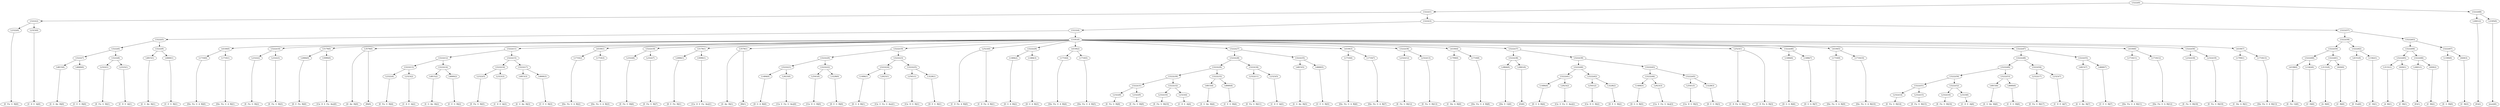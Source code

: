 digraph sample{
"L2322(0)"->"[E  Fis  G  B](0)"
"L2323(0)"->"[C  D  E  A](0)"
"L5222(2)"->"L2322(0)"
"L5222(2)"->"L2323(0)"
"L4815(0)"->"[E  G  Ais  B](0)"
"L4660(0)"->"[C  E  G  B](0)"
"L5222(7)"->"L4815(0)"
"L5222(7)"->"L4660(0)"
"L2322(1)"->"[E  Fis  G  B](1)"
"L2323(1)"->"[C  D  E  A](1)"
"L5222(8)"->"L2322(1)"
"L5222(8)"->"L2323(1)"
"L5222(6)"->"L5222(7)"
"L5222(6)"->"L5222(8)"
"L4815(1)"->"[E  G  Ais  B](1)"
"L4660(1)"->"[C  E  G  B](1)"
"L5222(9)"->"L4815(1)"
"L5222(9)"->"L4660(1)"
"L5222(5)"->"L5222(6)"
"L5222(5)"->"L5222(9)"
"L1710(0)"->"[Dis  Fis  G  A  B](0)"
"L1710(1)"->"[Dis  Fis  G  A  B](1)"
"L4330(0)"->"L1710(0)"
"L4330(0)"->"L1710(1)"
"L2322(2)"->"[E  Fis  G  B](2)"
"L2322(3)"->"[E  Fis  G  B](3)"
"L5222(10)"->"L2322(2)"
"L5222(10)"->"L2322(3)"
"L2684(0)"->"[D  E  Fis  B](0)"
"L5090(0)"->"[Cis  D  E  Fis  Ais](0)"
"L5179(0)"->"L2684(0)"
"L5179(0)"->"L5090(0)"
"L3579(0)"->"[D  Ais  B](0)"
"L3579(0)"->"[B](0)"
"L2322(4)"->"[E  Fis  G  B](4)"
"L2323(2)"->"[C  D  E  A](2)"
"L5222(13)"->"L2322(4)"
"L5222(13)"->"L2323(2)"
"L4815(2)"->"[E  G  Ais  B](2)"
"L4660(2)"->"[C  E  G  B](2)"
"L5222(14)"->"L4815(2)"
"L5222(14)"->"L4660(2)"
"L5222(12)"->"L5222(13)"
"L5222(12)"->"L5222(14)"
"L2322(5)"->"[E  Fis  G  B](5)"
"L2323(3)"->"[C  D  E  A](3)"
"L5222(16)"->"L2322(5)"
"L5222(16)"->"L2323(3)"
"L4815(3)"->"[E  G  Ais  B](3)"
"L4660(3)"->"[C  E  G  B](3)"
"L5222(17)"->"L4815(3)"
"L5222(17)"->"L4660(3)"
"L5222(15)"->"L5222(16)"
"L5222(15)"->"L5222(17)"
"L5222(11)"->"L5222(12)"
"L5222(11)"->"L5222(15)"
"L1710(2)"->"[Dis  Fis  G  A  B](2)"
"L1710(3)"->"[Dis  Fis  G  A  B](3)"
"L4330(1)"->"L1710(2)"
"L4330(1)"->"L1710(3)"
"L2322(6)"->"[E  Fis  G  B](6)"
"L2322(7)"->"[E  Fis  G  B](7)"
"L5222(18)"->"L2322(6)"
"L5222(18)"->"L2322(7)"
"L2684(1)"->"[D  E  Fis  B](1)"
"L5090(1)"->"[Cis  D  E  Fis  Ais](1)"
"L5179(1)"->"L2684(1)"
"L5179(1)"->"L5090(1)"
"L3579(1)"->"[D  Ais  B](1)"
"L3579(1)"->"[B](1)"
"L1484(0)"->"[D  G  A  B](0)"
"L2623(0)"->"[Cis  E  Fis  G  Ais](0)"
"L5222(21)"->"L1484(0)"
"L5222(21)"->"L2623(0)"
"L2541(0)"->"[Cis  D  G  B](0)"
"L3228(0)"->"[D  E  G  B](0)"
"L5222(22)"->"L2541(0)"
"L5222(22)"->"L3228(0)"
"L5222(20)"->"L5222(21)"
"L5222(20)"->"L5222(22)"
"L1484(1)"->"[D  G  A  B](1)"
"L2623(1)"->"[Cis  E  Fis  G  Ais](1)"
"L5222(24)"->"L1484(1)"
"L5222(24)"->"L2623(1)"
"L2541(1)"->"[Cis  D  G  B](1)"
"L3228(1)"->"[D  E  G  B](1)"
"L5222(25)"->"L2541(1)"
"L5222(25)"->"L3228(1)"
"L5222(23)"->"L5222(24)"
"L5222(23)"->"L5222(25)"
"L5222(19)"->"L5222(20)"
"L5222(19)"->"L5222(23)"
"L2523(0)"->"[C  D  Fis  A  B](0)"
"L2523(0)"->"[C  D  Fis  A  B](1)"
"L1484(2)"->"[D  G  A  B](2)"
"L1484(3)"->"[D  G  A  B](3)"
"L5222(26)"->"L1484(2)"
"L5222(26)"->"L1484(3)"
"L1710(4)"->"[Dis  Fis  G  A  B](4)"
"L1710(5)"->"[Dis  Fis  G  A  B](5)"
"L4330(2)"->"L1710(4)"
"L4330(2)"->"L1710(5)"
"L2322(8)"->"[E  Fis  G  B](8)"
"L2322(9)"->"[E  Fis  G  B](9)"
"L5222(31)"->"L2322(8)"
"L5222(31)"->"L2322(9)"
"L2322(10)"->"[E  Fis  G  B](10)"
"L2323(4)"->"[C  D  E  A](4)"
"L5222(32)"->"L2322(10)"
"L5222(32)"->"L2323(4)"
"L5222(30)"->"L5222(31)"
"L5222(30)"->"L5222(32)"
"L4815(4)"->"[E  G  Ais  B](4)"
"L4660(4)"->"[C  E  G  B](4)"
"L5222(33)"->"L4815(4)"
"L5222(33)"->"L4660(4)"
"L5222(29)"->"L5222(30)"
"L5222(29)"->"L5222(33)"
"L2322(11)"->"[E  Fis  G  B](11)"
"L2323(5)"->"[C  D  E  A](5)"
"L5222(34)"->"L2322(11)"
"L5222(34)"->"L2323(5)"
"L5222(28)"->"L5222(29)"
"L5222(28)"->"L5222(34)"
"L4815(5)"->"[E  G  Ais  B](5)"
"L4660(5)"->"[C  E  G  B](5)"
"L5222(35)"->"L4815(5)"
"L5222(35)"->"L4660(5)"
"L5222(27)"->"L5222(28)"
"L5222(27)"->"L5222(35)"
"L1710(6)"->"[Dis  Fis  G  A  B](6)"
"L1710(7)"->"[Dis  Fis  G  A  B](7)"
"L4330(3)"->"L1710(6)"
"L4330(3)"->"L1710(7)"
"L2322(12)"->"[E  Fis  G  B](12)"
"L2322(13)"->"[E  Fis  G  B](13)"
"L5222(36)"->"L2322(12)"
"L5222(36)"->"L2322(13)"
"L1709(0)"->"[C  Dis  A  B](0)"
"L1710(8)"->"[Dis  Fis  G  A  B](8)"
"L4330(4)"->"L1709(0)"
"L4330(4)"->"L1710(8)"
"L2864(0)"->"[Dis  E  G](0)"
"L2661(0)"->"[E](0)"
"L5222(38)"->"L2864(0)"
"L5222(38)"->"L2661(0)"
"L1484(4)"->"[D  G  A  B](4)"
"L2623(2)"->"[Cis  E  Fis  G  Ais](2)"
"L5222(41)"->"L1484(4)"
"L5222(41)"->"L2623(2)"
"L2541(2)"->"[Cis  D  G  B](2)"
"L3228(2)"->"[D  E  G  B](2)"
"L5222(42)"->"L2541(2)"
"L5222(42)"->"L3228(2)"
"L5222(40)"->"L5222(41)"
"L5222(40)"->"L5222(42)"
"L1484(5)"->"[D  G  A  B](5)"
"L2623(3)"->"[Cis  E  Fis  G  Ais](3)"
"L5222(44)"->"L1484(5)"
"L5222(44)"->"L2623(3)"
"L2541(3)"->"[Cis  D  G  B](3)"
"L3228(3)"->"[D  E  G  B](3)"
"L5222(45)"->"L2541(3)"
"L5222(45)"->"L3228(3)"
"L5222(43)"->"L5222(44)"
"L5222(43)"->"L5222(45)"
"L5222(39)"->"L5222(40)"
"L5222(39)"->"L5222(43)"
"L5222(37)"->"L5222(38)"
"L5222(37)"->"L5222(39)"
"L2523(1)"->"[C  D  Fis  A  B](2)"
"L2523(1)"->"[C  D  Fis  A  B](3)"
"L1484(6)"->"[D  G  A  B](6)"
"L1484(7)"->"[D  G  A  B](7)"
"L5222(46)"->"L1484(6)"
"L5222(46)"->"L1484(7)"
"L1710(9)"->"[Dis  Fis  G  A  B](9)"
"L1710(10)"->"[Dis  Fis  G  A  B](10)"
"L4330(5)"->"L1710(9)"
"L4330(5)"->"L1710(10)"
"L2322(14)"->"[E  Fis  G  B](14)"
"L2322(15)"->"[E  Fis  G  B](15)"
"L5222(51)"->"L2322(14)"
"L5222(51)"->"L2322(15)"
"L2322(16)"->"[E  Fis  G  B](16)"
"L2323(6)"->"[C  D  E  A](6)"
"L5222(52)"->"L2322(16)"
"L5222(52)"->"L2323(6)"
"L5222(50)"->"L5222(51)"
"L5222(50)"->"L5222(52)"
"L4815(6)"->"[E  G  Ais  B](6)"
"L4660(6)"->"[C  E  G  B](6)"
"L5222(53)"->"L4815(6)"
"L5222(53)"->"L4660(6)"
"L5222(49)"->"L5222(50)"
"L5222(49)"->"L5222(53)"
"L2322(17)"->"[E  Fis  G  B](17)"
"L2323(7)"->"[C  D  E  A](7)"
"L5222(54)"->"L2322(17)"
"L5222(54)"->"L2323(7)"
"L5222(48)"->"L5222(49)"
"L5222(48)"->"L5222(54)"
"L4815(7)"->"[E  G  Ais  B](7)"
"L4660(7)"->"[C  E  G  B](7)"
"L5222(55)"->"L4815(7)"
"L5222(55)"->"L4660(7)"
"L5222(47)"->"L5222(48)"
"L5222(47)"->"L5222(55)"
"L1710(11)"->"[Dis  Fis  G  A  B](11)"
"L1710(12)"->"[Dis  Fis  G  A  B](12)"
"L4330(6)"->"L1710(11)"
"L4330(6)"->"L1710(12)"
"L2322(18)"->"[E  Fis  G  B](18)"
"L2322(19)"->"[E  Fis  G  B](19)"
"L5222(56)"->"L2322(18)"
"L5222(56)"->"L2322(19)"
"L1709(1)"->"[C  Dis  A  B](1)"
"L1710(13)"->"[Dis  Fis  G  A  B](13)"
"L4330(7)"->"L1709(1)"
"L4330(7)"->"L1710(13)"
"L5181(0)"->"L4330(0)"
"L5181(0)"->"L5222(10)"
"L5181(0)"->"L5179(0)"
"L5181(0)"->"L3579(0)"
"L5181(0)"->"L5222(11)"
"L5181(0)"->"L4330(1)"
"L5181(0)"->"L5222(18)"
"L5181(0)"->"L5179(1)"
"L5181(0)"->"L3579(1)"
"L5181(0)"->"L5222(19)"
"L5181(0)"->"L2523(0)"
"L5181(0)"->"L5222(26)"
"L5181(0)"->"L4330(2)"
"L5181(0)"->"L5222(27)"
"L5181(0)"->"L4330(3)"
"L5181(0)"->"L5222(36)"
"L5181(0)"->"L4330(4)"
"L5181(0)"->"L5222(37)"
"L5181(0)"->"L2523(1)"
"L5181(0)"->"L5222(46)"
"L5181(0)"->"L4330(5)"
"L5181(0)"->"L5222(47)"
"L5181(0)"->"L4330(6)"
"L5181(0)"->"L5222(56)"
"L5181(0)"->"L4330(7)"
"L5222(4)"->"L5222(5)"
"L5222(4)"->"L5181(0)"
"L4338(0)"->"[E  Fis  G](0)"
"L1342(0)"->"[C  D](0)"
"L5222(60)"->"L4338(0)"
"L5222(60)"->"L1342(0)"
"L3131(0)"->"[A  B](0)"
"L820(0)"->"[C  B](0)"
"L5222(61)"->"L3131(0)"
"L5222(61)"->"L820(0)"
"L5222(59)"->"L5222(60)"
"L5222(59)"->"L5222(61)"
"L4151(0)"->"[E  Fis](0)"
"L1342(1)"->"[C  D](1)"
"L5222(62)"->"L4151(0)"
"L5222(62)"->"L1342(1)"
"L5222(58)"->"L5222(59)"
"L5222(58)"->"L5222(62)"
"L3131(1)"->"[A  B](1)"
"L820(1)"->"[C  B](1)"
"L5222(65)"->"L3131(1)"
"L5222(65)"->"L820(1)"
"L2661(1)"->"[E](1)"
"L820(2)"->"[C  B](2)"
"L5222(66)"->"L2661(1)"
"L5222(66)"->"L820(2)"
"L5222(64)"->"L5222(65)"
"L5222(64)"->"L5222(66)"
"L1300(0)"->"[E  G  B](0)"
"L820(3)"->"[C  B](3)"
"L5222(67)"->"L1300(0)"
"L5222(67)"->"L820(3)"
"L5222(63)"->"L5222(64)"
"L5222(63)"->"L5222(67)"
"L5222(57)"->"L5222(58)"
"L5222(57)"->"L5222(63)"
"L5222(3)"->"L5222(4)"
"L5222(3)"->"L5222(57)"
"L5222(1)"->"L5222(2)"
"L5222(1)"->"L5222(3)"
"L2661(2)"->"[E](2)"
"L2185(0)"->"[rest](0)"
"L5222(68)"->"L2661(2)"
"L5222(68)"->"L2185(0)"
"L5222(0)"->"L5222(1)"
"L5222(0)"->"L5222(68)"
{rank = min; "L5222(0)"}
{rank = same; "L5222(1)"; "L5222(68)";}
{rank = same; "L5222(2)"; "L5222(3)"; "L2661(2)"; "L2185(0)";}
{rank = same; "L2322(0)"; "L2323(0)"; "L5222(4)"; "L5222(57)";}
{rank = same; "L5222(5)"; "L5181(0)"; "L5222(58)"; "L5222(63)";}
{rank = same; "L5222(6)"; "L5222(9)"; "L4330(0)"; "L5222(10)"; "L5179(0)"; "L3579(0)"; "L5222(11)"; "L4330(1)"; "L5222(18)"; "L5179(1)"; "L3579(1)"; "L5222(19)"; "L2523(0)"; "L5222(26)"; "L4330(2)"; "L5222(27)"; "L4330(3)"; "L5222(36)"; "L4330(4)"; "L5222(37)"; "L2523(1)"; "L5222(46)"; "L4330(5)"; "L5222(47)"; "L4330(6)"; "L5222(56)"; "L4330(7)"; "L5222(59)"; "L5222(62)"; "L5222(64)"; "L5222(67)";}
{rank = same; "L5222(7)"; "L5222(8)"; "L4815(1)"; "L4660(1)"; "L1710(0)"; "L1710(1)"; "L2322(2)"; "L2322(3)"; "L2684(0)"; "L5090(0)"; "L5222(12)"; "L5222(15)"; "L1710(2)"; "L1710(3)"; "L2322(6)"; "L2322(7)"; "L2684(1)"; "L5090(1)"; "L5222(20)"; "L5222(23)"; "L1484(2)"; "L1484(3)"; "L1710(4)"; "L1710(5)"; "L5222(28)"; "L5222(35)"; "L1710(6)"; "L1710(7)"; "L2322(12)"; "L2322(13)"; "L1709(0)"; "L1710(8)"; "L5222(38)"; "L5222(39)"; "L1484(6)"; "L1484(7)"; "L1710(9)"; "L1710(10)"; "L5222(48)"; "L5222(55)"; "L1710(11)"; "L1710(12)"; "L2322(18)"; "L2322(19)"; "L1709(1)"; "L1710(13)"; "L5222(60)"; "L5222(61)"; "L4151(0)"; "L1342(1)"; "L5222(65)"; "L5222(66)"; "L1300(0)"; "L820(3)";}
{rank = same; "L4815(0)"; "L4660(0)"; "L2322(1)"; "L2323(1)"; "L5222(13)"; "L5222(14)"; "L5222(16)"; "L5222(17)"; "L5222(21)"; "L5222(22)"; "L5222(24)"; "L5222(25)"; "L5222(29)"; "L5222(34)"; "L4815(5)"; "L4660(5)"; "L2864(0)"; "L2661(0)"; "L5222(40)"; "L5222(43)"; "L5222(49)"; "L5222(54)"; "L4815(7)"; "L4660(7)"; "L4338(0)"; "L1342(0)"; "L3131(0)"; "L820(0)"; "L3131(1)"; "L820(1)"; "L2661(1)"; "L820(2)";}
{rank = same; "L2322(4)"; "L2323(2)"; "L4815(2)"; "L4660(2)"; "L2322(5)"; "L2323(3)"; "L4815(3)"; "L4660(3)"; "L1484(0)"; "L2623(0)"; "L2541(0)"; "L3228(0)"; "L1484(1)"; "L2623(1)"; "L2541(1)"; "L3228(1)"; "L5222(30)"; "L5222(33)"; "L2322(11)"; "L2323(5)"; "L5222(41)"; "L5222(42)"; "L5222(44)"; "L5222(45)"; "L5222(50)"; "L5222(53)"; "L2322(17)"; "L2323(7)";}
{rank = same; "L5222(31)"; "L5222(32)"; "L4815(4)"; "L4660(4)"; "L1484(4)"; "L2623(2)"; "L2541(2)"; "L3228(2)"; "L1484(5)"; "L2623(3)"; "L2541(3)"; "L3228(3)"; "L5222(51)"; "L5222(52)"; "L4815(6)"; "L4660(6)";}
{rank = same; "L2322(8)"; "L2322(9)"; "L2322(10)"; "L2323(4)"; "L2322(14)"; "L2322(15)"; "L2322(16)"; "L2323(6)";}
{rank = max; "[A  B](0)"; "[A  B](1)"; "[B](0)"; "[B](1)"; "[C  B](0)"; "[C  B](1)"; "[C  B](2)"; "[C  B](3)"; "[C  D  E  A](0)"; "[C  D  E  A](1)"; "[C  D  E  A](2)"; "[C  D  E  A](3)"; "[C  D  E  A](4)"; "[C  D  E  A](5)"; "[C  D  E  A](6)"; "[C  D  E  A](7)"; "[C  D  Fis  A  B](0)"; "[C  D  Fis  A  B](1)"; "[C  D  Fis  A  B](2)"; "[C  D  Fis  A  B](3)"; "[C  D](0)"; "[C  D](1)"; "[C  Dis  A  B](0)"; "[C  Dis  A  B](1)"; "[C  E  G  B](0)"; "[C  E  G  B](1)"; "[C  E  G  B](2)"; "[C  E  G  B](3)"; "[C  E  G  B](4)"; "[C  E  G  B](5)"; "[C  E  G  B](6)"; "[C  E  G  B](7)"; "[Cis  D  E  Fis  Ais](0)"; "[Cis  D  E  Fis  Ais](1)"; "[Cis  D  G  B](0)"; "[Cis  D  G  B](1)"; "[Cis  D  G  B](2)"; "[Cis  D  G  B](3)"; "[Cis  E  Fis  G  Ais](0)"; "[Cis  E  Fis  G  Ais](1)"; "[Cis  E  Fis  G  Ais](2)"; "[Cis  E  Fis  G  Ais](3)"; "[D  Ais  B](0)"; "[D  Ais  B](1)"; "[D  E  Fis  B](0)"; "[D  E  Fis  B](1)"; "[D  E  G  B](0)"; "[D  E  G  B](1)"; "[D  E  G  B](2)"; "[D  E  G  B](3)"; "[D  G  A  B](0)"; "[D  G  A  B](1)"; "[D  G  A  B](2)"; "[D  G  A  B](3)"; "[D  G  A  B](4)"; "[D  G  A  B](5)"; "[D  G  A  B](6)"; "[D  G  A  B](7)"; "[Dis  E  G](0)"; "[Dis  Fis  G  A  B](0)"; "[Dis  Fis  G  A  B](1)"; "[Dis  Fis  G  A  B](10)"; "[Dis  Fis  G  A  B](11)"; "[Dis  Fis  G  A  B](12)"; "[Dis  Fis  G  A  B](13)"; "[Dis  Fis  G  A  B](2)"; "[Dis  Fis  G  A  B](3)"; "[Dis  Fis  G  A  B](4)"; "[Dis  Fis  G  A  B](5)"; "[Dis  Fis  G  A  B](6)"; "[Dis  Fis  G  A  B](7)"; "[Dis  Fis  G  A  B](8)"; "[Dis  Fis  G  A  B](9)"; "[E  Fis  G  B](0)"; "[E  Fis  G  B](1)"; "[E  Fis  G  B](10)"; "[E  Fis  G  B](11)"; "[E  Fis  G  B](12)"; "[E  Fis  G  B](13)"; "[E  Fis  G  B](14)"; "[E  Fis  G  B](15)"; "[E  Fis  G  B](16)"; "[E  Fis  G  B](17)"; "[E  Fis  G  B](18)"; "[E  Fis  G  B](19)"; "[E  Fis  G  B](2)"; "[E  Fis  G  B](3)"; "[E  Fis  G  B](4)"; "[E  Fis  G  B](5)"; "[E  Fis  G  B](6)"; "[E  Fis  G  B](7)"; "[E  Fis  G  B](8)"; "[E  Fis  G  B](9)"; "[E  Fis  G](0)"; "[E  Fis](0)"; "[E  G  Ais  B](0)"; "[E  G  Ais  B](1)"; "[E  G  Ais  B](2)"; "[E  G  Ais  B](3)"; "[E  G  Ais  B](4)"; "[E  G  Ais  B](5)"; "[E  G  Ais  B](6)"; "[E  G  Ais  B](7)"; "[E  G  B](0)"; "[E](0)"; "[E](1)"; "[E](2)"; "[rest](0)";}
}